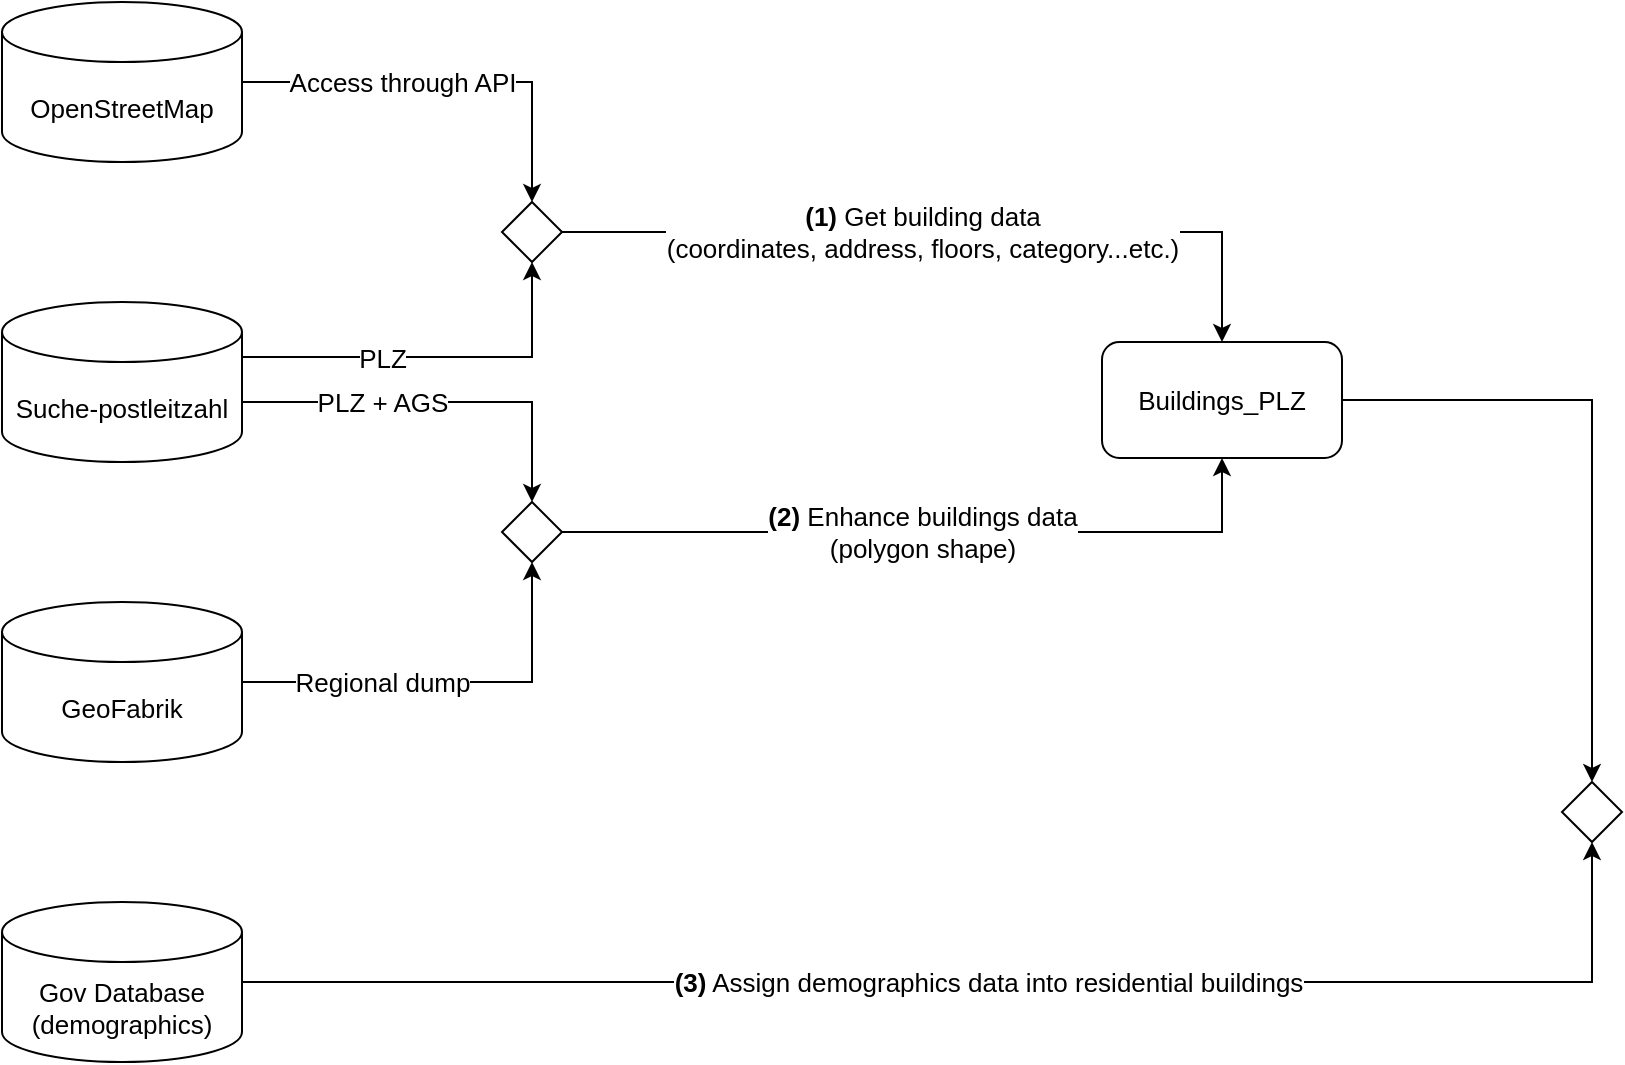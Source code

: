 <mxfile version="14.0.1" type="device"><diagram id="prtHgNgQTEPvFCAcTncT" name="Page-1"><mxGraphModel dx="1422" dy="692" grid="1" gridSize="10" guides="1" tooltips="1" connect="1" arrows="1" fold="1" page="1" pageScale="1" pageWidth="1169" pageHeight="827" math="0" shadow="0"><root><mxCell id="0"/><mxCell id="1" parent="0"/><mxCell id="mHGWTqwI8CmKLsrgQYfF-6" value="Access through API" style="edgeStyle=orthogonalEdgeStyle;rounded=0;orthogonalLoop=1;jettySize=auto;html=1;entryX=0.5;entryY=0;entryDx=0;entryDy=0;fontSize=13;" edge="1" parent="1" source="mHGWTqwI8CmKLsrgQYfF-1" target="mHGWTqwI8CmKLsrgQYfF-9"><mxGeometry x="-0.22" relative="1" as="geometry"><mxPoint x="340" y="130" as="targetPoint"/><mxPoint as="offset"/></mxGeometry></mxCell><mxCell id="mHGWTqwI8CmKLsrgQYfF-1" value="OpenStreetMap" style="shape=cylinder3;whiteSpace=wrap;html=1;boundedLbl=1;backgroundOutline=1;size=15;fontSize=13;" vertex="1" parent="1"><mxGeometry x="80" y="90" width="120" height="80" as="geometry"/></mxCell><mxCell id="mHGWTqwI8CmKLsrgQYfF-16" value="Regional dump" style="edgeStyle=orthogonalEdgeStyle;rounded=0;orthogonalLoop=1;jettySize=auto;html=1;entryX=0.5;entryY=1;entryDx=0;entryDy=0;fontSize=13;" edge="1" parent="1" source="mHGWTqwI8CmKLsrgQYfF-2" target="mHGWTqwI8CmKLsrgQYfF-14"><mxGeometry x="-0.317" relative="1" as="geometry"><mxPoint as="offset"/></mxGeometry></mxCell><mxCell id="mHGWTqwI8CmKLsrgQYfF-2" value="GeoFabrik" style="shape=cylinder3;whiteSpace=wrap;html=1;boundedLbl=1;backgroundOutline=1;size=15;fontSize=13;" vertex="1" parent="1"><mxGeometry x="80" y="390" width="120" height="80" as="geometry"/></mxCell><mxCell id="mHGWTqwI8CmKLsrgQYfF-22" value="&lt;b&gt;(3)&lt;/b&gt; Assign demographics data into residential buildings" style="edgeStyle=orthogonalEdgeStyle;rounded=0;orthogonalLoop=1;jettySize=auto;html=1;entryX=0.5;entryY=1;entryDx=0;entryDy=0;fontSize=13;" edge="1" parent="1" source="mHGWTqwI8CmKLsrgQYfF-3" target="mHGWTqwI8CmKLsrgQYfF-20"><mxGeometry relative="1" as="geometry"/></mxCell><mxCell id="mHGWTqwI8CmKLsrgQYfF-3" value="Gov Database&lt;br style=&quot;font-size: 13px;&quot;&gt;(demographics)" style="shape=cylinder3;whiteSpace=wrap;html=1;boundedLbl=1;backgroundOutline=1;size=15;fontSize=13;" vertex="1" parent="1"><mxGeometry x="80" y="540" width="120" height="80" as="geometry"/></mxCell><mxCell id="mHGWTqwI8CmKLsrgQYfF-10" value="PLZ" style="edgeStyle=orthogonalEdgeStyle;rounded=0;orthogonalLoop=1;jettySize=auto;html=1;entryX=0.5;entryY=1;entryDx=0;entryDy=0;exitX=1;exitY=0;exitDx=0;exitDy=27.5;exitPerimeter=0;fontSize=13;" edge="1" parent="1" source="mHGWTqwI8CmKLsrgQYfF-8" target="mHGWTqwI8CmKLsrgQYfF-9"><mxGeometry x="-0.273" relative="1" as="geometry"><mxPoint as="offset"/></mxGeometry></mxCell><mxCell id="mHGWTqwI8CmKLsrgQYfF-15" value="PLZ + AGS" style="edgeStyle=orthogonalEdgeStyle;rounded=0;orthogonalLoop=1;jettySize=auto;html=1;entryX=0.5;entryY=0;entryDx=0;entryDy=0;fontSize=13;" edge="1" parent="1" source="mHGWTqwI8CmKLsrgQYfF-8" target="mHGWTqwI8CmKLsrgQYfF-14"><mxGeometry x="-0.282" relative="1" as="geometry"><Array as="points"><mxPoint x="345" y="290"/></Array><mxPoint as="offset"/></mxGeometry></mxCell><mxCell id="mHGWTqwI8CmKLsrgQYfF-8" value="Suche-postleitzahl" style="shape=cylinder3;whiteSpace=wrap;html=1;boundedLbl=1;backgroundOutline=1;size=15;fontSize=13;" vertex="1" parent="1"><mxGeometry x="80" y="240" width="120" height="80" as="geometry"/></mxCell><mxCell id="mHGWTqwI8CmKLsrgQYfF-12" value="&lt;b style=&quot;font-size: 13px;&quot;&gt;(1)&lt;/b&gt; Get building data&lt;br style=&quot;font-size: 13px;&quot;&gt;(coordinates, address, floors, category...etc.)" style="edgeStyle=orthogonalEdgeStyle;rounded=0;orthogonalLoop=1;jettySize=auto;html=1;entryX=0.5;entryY=0;entryDx=0;entryDy=0;fontSize=13;" edge="1" parent="1" source="mHGWTqwI8CmKLsrgQYfF-9" target="mHGWTqwI8CmKLsrgQYfF-11"><mxGeometry x="-0.065" relative="1" as="geometry"><mxPoint as="offset"/></mxGeometry></mxCell><mxCell id="mHGWTqwI8CmKLsrgQYfF-9" value="" style="rhombus;whiteSpace=wrap;html=1;fontSize=13;" vertex="1" parent="1"><mxGeometry x="330" y="190" width="30" height="30" as="geometry"/></mxCell><mxCell id="mHGWTqwI8CmKLsrgQYfF-21" style="edgeStyle=orthogonalEdgeStyle;rounded=0;orthogonalLoop=1;jettySize=auto;html=1;entryX=0.5;entryY=0;entryDx=0;entryDy=0;fontSize=13;" edge="1" parent="1" source="mHGWTqwI8CmKLsrgQYfF-11" target="mHGWTqwI8CmKLsrgQYfF-20"><mxGeometry relative="1" as="geometry"/></mxCell><mxCell id="mHGWTqwI8CmKLsrgQYfF-11" value="Buildings_PLZ" style="rounded=1;whiteSpace=wrap;html=1;fontSize=13;" vertex="1" parent="1"><mxGeometry x="630" y="260" width="120" height="58" as="geometry"/></mxCell><mxCell id="mHGWTqwI8CmKLsrgQYfF-19" value="&lt;b style=&quot;font-size: 13px;&quot;&gt;(2)&lt;/b&gt; Enhance buildings data&lt;br style=&quot;font-size: 13px;&quot;&gt;(polygon shape)" style="edgeStyle=orthogonalEdgeStyle;rounded=0;orthogonalLoop=1;jettySize=auto;html=1;entryX=0.5;entryY=1;entryDx=0;entryDy=0;fontSize=13;" edge="1" parent="1" source="mHGWTqwI8CmKLsrgQYfF-14" target="mHGWTqwI8CmKLsrgQYfF-11"><mxGeometry x="-0.019" relative="1" as="geometry"><mxPoint as="offset"/></mxGeometry></mxCell><mxCell id="mHGWTqwI8CmKLsrgQYfF-14" value="" style="rhombus;whiteSpace=wrap;html=1;fontSize=13;" vertex="1" parent="1"><mxGeometry x="330" y="340" width="30" height="30" as="geometry"/></mxCell><mxCell id="mHGWTqwI8CmKLsrgQYfF-20" value="" style="rhombus;whiteSpace=wrap;html=1;fontSize=13;" vertex="1" parent="1"><mxGeometry x="860" y="480" width="30" height="30" as="geometry"/></mxCell></root></mxGraphModel></diagram></mxfile>